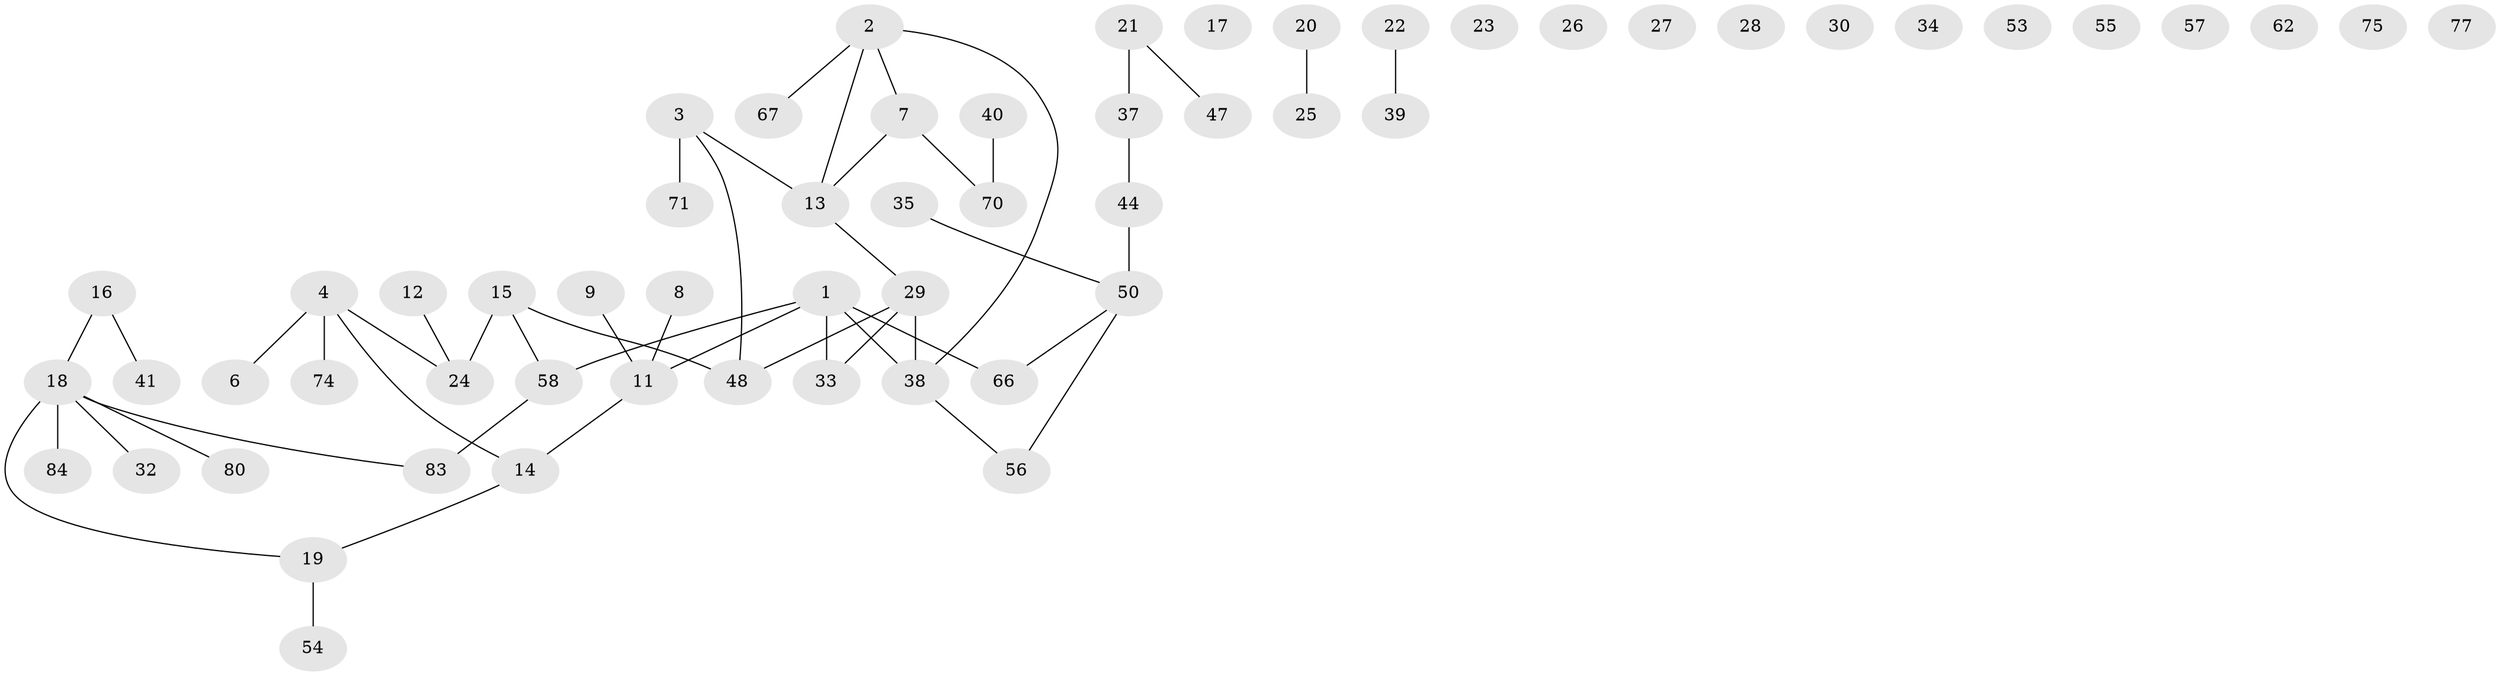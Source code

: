 // Generated by graph-tools (version 1.1) at 2025/23/03/03/25 07:23:28]
// undirected, 58 vertices, 50 edges
graph export_dot {
graph [start="1"]
  node [color=gray90,style=filled];
  1 [super="+72"];
  2 [super="+46"];
  3 [super="+5"];
  4 [super="+64"];
  6;
  7 [super="+10"];
  8;
  9;
  11 [super="+52"];
  12 [super="+78"];
  13;
  14;
  15 [super="+45"];
  16;
  17;
  18 [super="+69"];
  19 [super="+49"];
  20;
  21 [super="+60"];
  22 [super="+68"];
  23;
  24 [super="+63"];
  25 [super="+61"];
  26;
  27;
  28;
  29 [super="+36"];
  30 [super="+31"];
  32 [super="+73"];
  33;
  34;
  35;
  37;
  38 [super="+82"];
  39 [super="+42"];
  40 [super="+65"];
  41 [super="+43"];
  44 [super="+76"];
  47;
  48 [super="+59"];
  50 [super="+51"];
  53;
  54;
  55;
  56;
  57;
  58 [super="+81"];
  62;
  66;
  67;
  70 [super="+79"];
  71;
  74;
  75;
  77;
  80;
  83 [super="+85"];
  84;
  1 -- 11;
  1 -- 58;
  1 -- 66 [weight=2];
  1 -- 38;
  1 -- 33;
  2 -- 13;
  2 -- 67;
  2 -- 7;
  2 -- 38;
  3 -- 13;
  3 -- 71;
  3 -- 48;
  4 -- 6;
  4 -- 74;
  4 -- 24;
  4 -- 14;
  7 -- 13;
  7 -- 70;
  8 -- 11;
  9 -- 11;
  11 -- 14;
  12 -- 24;
  13 -- 29;
  14 -- 19;
  15 -- 24;
  15 -- 48;
  15 -- 58;
  16 -- 41;
  16 -- 18;
  18 -- 19;
  18 -- 80;
  18 -- 84;
  18 -- 83;
  18 -- 32;
  19 -- 54;
  20 -- 25;
  21 -- 37;
  21 -- 47;
  22 -- 39;
  29 -- 48;
  29 -- 33;
  29 -- 38 [weight=2];
  35 -- 50;
  37 -- 44;
  38 -- 56;
  40 -- 70;
  44 -- 50;
  50 -- 66;
  50 -- 56;
  58 -- 83 [weight=2];
}
